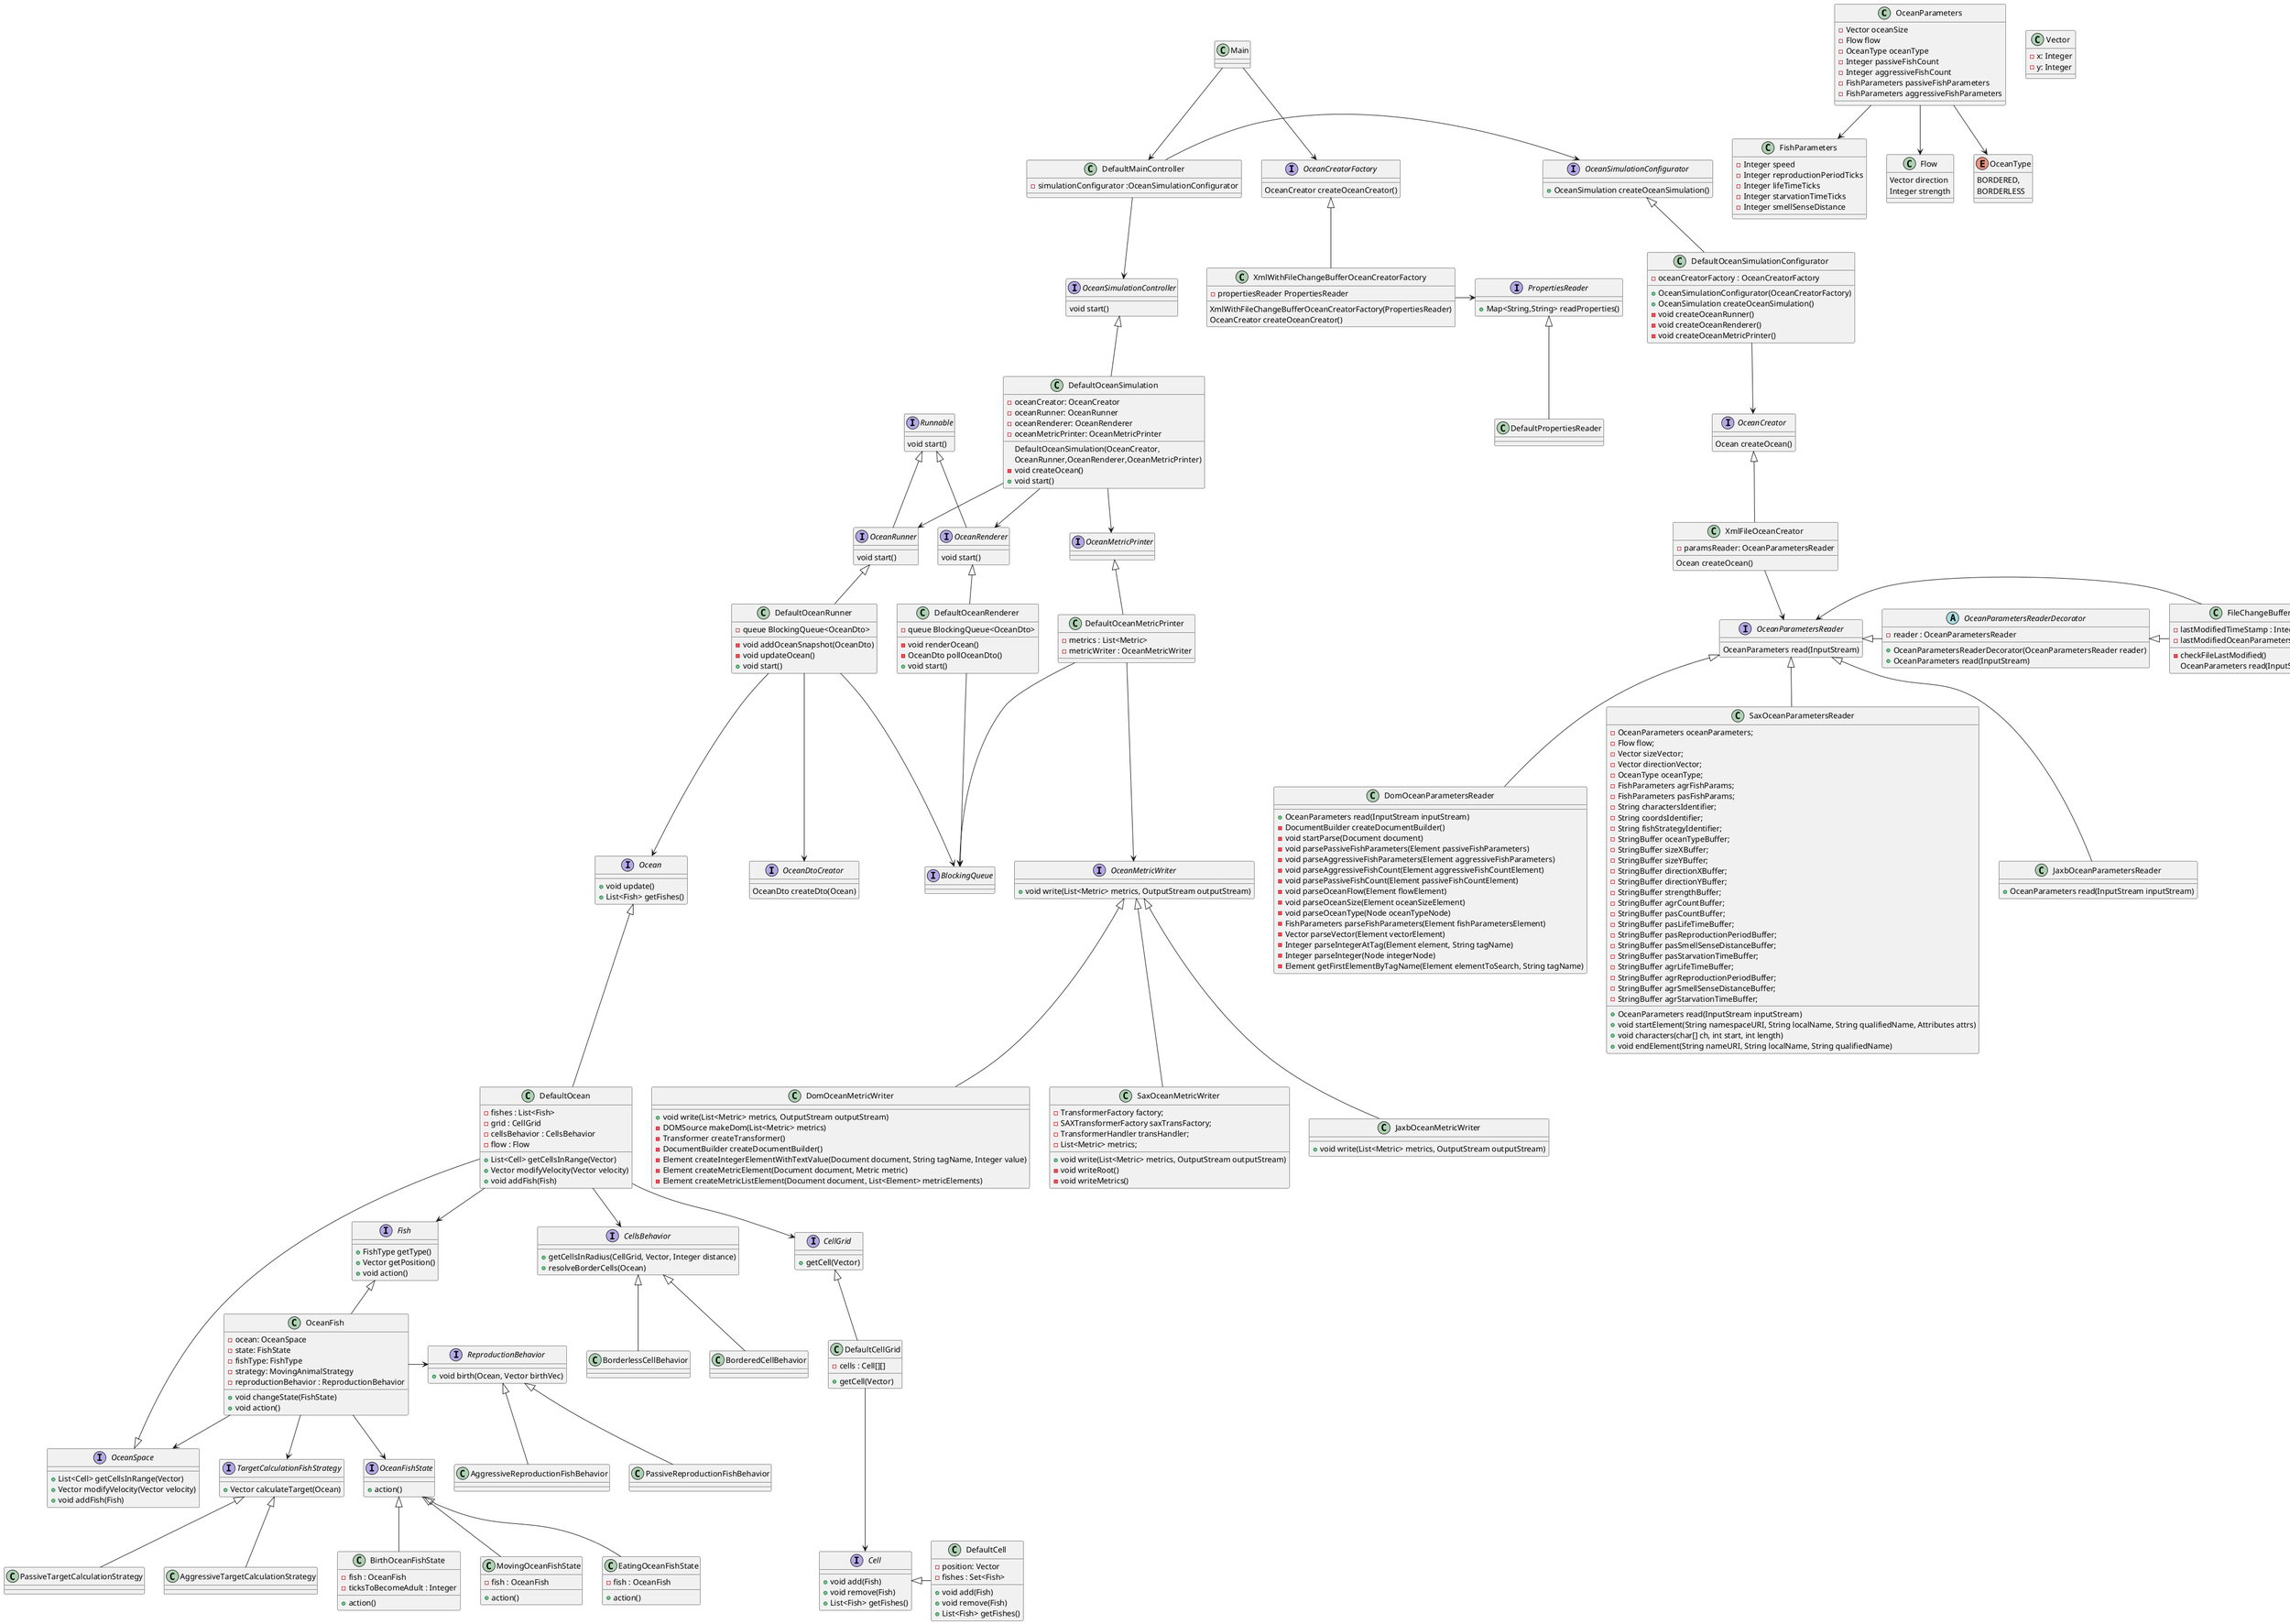 @startuml

class OceanParameters{
    -Vector oceanSize
    -Flow flow
    -OceanType oceanType
    -Integer passiveFishCount
    -Integer aggressiveFishCount
    -FishParameters passiveFishParameters
    -FishParameters aggressiveFishParameters
}
OceanParameters-->FishParameters
OceanParameters-->Flow
OceanParameters-->OceanType

class FishParameters{
    -Integer speed
    -Integer reproductionPeriodTicks
    -Integer lifeTimeTicks
    -Integer starvationTimeTicks
    -Integer smellSenseDistance
}

class Flow{
    Vector direction
    Integer strength
}

enum OceanType{
    BORDERED,
    BORDERLESS
}

interface OceanSimulationController{
    void start()
}

OceanSimulationController <|-- DefaultOceanSimulation

class DefaultOceanSimulation{
    -oceanCreator: OceanCreator
    -oceanRunner: OceanRunner
    -oceanRenderer: OceanRenderer
    -oceanMetricPrinter: OceanMetricPrinter
    DefaultOceanSimulation(OceanCreator,
    OceanRunner,OceanRenderer,OceanMetricPrinter)
    -void createOcean()
    +void start()

}

interface Runnable{
    void start()
}

Runnable <|-- OceanRunner
interface OceanRunner{
    void start()

}

OceanRunner <|-- DefaultOceanRunner
class DefaultOceanRunner{
    - queue BlockingQueue<OceanDto>
    - void addOceanSnapshot(OceanDto)
    - void updateOcean()
    + void start()
}
DefaultOceanRunner --> Ocean
DefaultOceanRunner -> BlockingQueue
DefaultOceanRunner --> OceanDtoCreator

interface OceanDtoCreator{
    OceanDto createDto(Ocean)
}

Runnable <|-- OceanRenderer
interface OceanRenderer{
    void start()

}

OceanRenderer <|-- DefaultOceanRenderer
class DefaultOceanRenderer{
    - queue BlockingQueue<OceanDto>
    - void renderOcean()
    - OceanDto pollOceanDto()
    + void start()

}
DefaultOceanRenderer --> BlockingQueue


interface Ocean{
    +void update()
    +List<Fish> getFishes()
}

interface OceanSpace{
    +List<Cell> getCellsInRange(Vector)
    +Vector modifyVelocity(Vector velocity)
    +void addFish(Fish)
}

OceanSpace <|-- DefaultOcean
Ocean <|-- DefaultOcean
class DefaultOcean{
    - fishes : List<Fish>
    - grid : CellGrid
    - cellsBehavior : CellsBehavior
    - flow : Flow

    +List<Cell> getCellsInRange(Vector)
    +Vector modifyVelocity(Vector velocity)
    +void addFish(Fish)
}
DefaultOcean --> CellsBehavior
DefaultOcean --> CellGrid
DefaultOcean --> Fish

interface CellGrid{
    + getCell(Vector)
}

CellGrid <|-- DefaultCellGrid
class DefaultCellGrid{
    -cells : Cell[][]
    + getCell(Vector)
}
DefaultCellGrid ---> Cell

class Vector{
    - x: Integer
    - y: Integer
}

interface Cell{
    + void add(Fish)
    + void remove(Fish)
    + List<Fish> getFishes()
}

Cell <|- DefaultCell
class DefaultCell{
    - position: Vector
    - fishes : Set<Fish>
    + void add(Fish)
    + void remove(Fish)
    + List<Fish> getFishes()
}

interface CellsBehavior{
    + getCellsInRadius(CellGrid, Vector, Integer distance)
    + resolveBorderCells(Ocean)
}

CellsBehavior<|--BorderlessCellBehavior
CellsBehavior<|--BorderedCellBehavior

interface Fish{
    + FishType getType()
    + Vector getPosition()
    + void action()
}

Fish<|--OceanFish
class OceanFish{
    - ocean: OceanSpace
    - state: FishState
    - fishType: FishType
    - strategy: MovingAnimalStrategy
    - reproductionBehavior : ReproductionBehavior
    + void changeState(FishState)
    + void action()
}
OceanFish-->OceanSpace
OceanFish->ReproductionBehavior
OceanFish-->TargetCalculationFishStrategy
OceanFish-->OceanFishState

interface ReproductionBehavior{
    + void birth(Ocean, Vector birthVec)
}

ReproductionBehavior<|--AggressiveReproductionFishBehavior
ReproductionBehavior<|--PassiveReproductionFishBehavior

interface TargetCalculationFishStrategy{
    + Vector calculateTarget(Ocean)
}

TargetCalculationFishStrategy<|--AggressiveTargetCalculationStrategy
TargetCalculationFishStrategy<|--PassiveTargetCalculationStrategy

interface OceanFishState{
    + action()
}

OceanFishState<|--BirthOceanFishState
class BirthOceanFishState{
    - fish : OceanFish
    - ticksToBecomeAdult : Integer
    + action()
}

OceanFishState<|--MovingOceanFishState
class MovingOceanFishState{
    - fish : OceanFish
    + action()
}

OceanFishState<|--EatingOceanFishState
class EatingOceanFishState{
    - fish : OceanFish
    + action()
}

interface OceanParametersReader{
    OceanParameters read(InputStream)
}

OceanParametersReader <|- OceanParametersReaderDecorator
abstract class OceanParametersReaderDecorator{
    -reader : OceanParametersReader
    +OceanParametersReaderDecorator(OceanParametersReader reader)
    +OceanParameters read(InputStream)
}

OceanParametersReaderDecorator <|- FileChangeBufferDecorator
class FileChangeBufferDecorator{
    -lastModifiedTimeStamp : Integer
    -lastModifiedOceanParameters : OceanParameters
    -checkFileLastModified()
    OceanParameters read(InputStream)
}
FileChangeBufferDecorator -> OceanParametersReader

OceanParametersReader <|-- DomOceanParametersReader
OceanParametersReader <|-- SaxOceanParametersReader
OceanParametersReader <|-- JaxbOceanParametersReader

interface OceanCreator{
    Ocean createOcean()
}

OceanCreator<|--XmlFileOceanCreator
class XmlFileOceanCreator{
    -paramsReader: OceanParametersReader
    Ocean createOcean()
}
XmlFileOceanCreator --> OceanParametersReader

DefaultOceanSimulation --> OceanRunner
DefaultOceanSimulation --> OceanRenderer
DefaultOceanSimulation --> OceanMetricPrinter

interface OceanCreatorFactory{
    OceanCreator createOceanCreator()
}

interface OceanMetricPrinter{

}

OceanMetricPrinter <|-- DefaultOceanMetricPrinter
class DefaultOceanMetricPrinter{

}

OceanCreatorFactory <|-- XmlWithFileChangeBufferOceanCreatorFactory

class XmlWithFileChangeBufferOceanCreatorFactory{
    -propertiesReader PropertiesReader
    XmlWithFileChangeBufferOceanCreatorFactory(PropertiesReader)
    OceanCreator createOceanCreator()
}
XmlWithFileChangeBufferOceanCreatorFactory -> PropertiesReader

interface OceanSimulationConfigurator{
    +OceanSimulation createOceanSimulation()
}

OceanSimulationConfigurator <|-- DefaultOceanSimulationConfigurator
class DefaultOceanSimulationConfigurator{
    -oceanCreatorFactory : OceanCreatorFactory
    +OceanSimulationConfigurator(OceanCreatorFactory)
    +OceanSimulation createOceanSimulation()
    -void createOceanRunner()
    -void createOceanRenderer()
    -void createOceanMetricPrinter()

}

DefaultOceanSimulationConfigurator --> OceanCreator


Main --> DefaultMainController
Main --> OceanCreatorFactory
DefaultMainController -> OceanSimulationConfigurator

class DefaultMainController{
    -simulationConfigurator :OceanSimulationConfigurator
}

DefaultMainController --> OceanSimulationController

interface PropertiesReader{
    +Map<String,String> readProperties()
}

PropertiesReader <|-- DefaultPropertiesReader

class DomOceanParametersReader{
    +OceanParameters read(InputStream inputStream)
    -DocumentBuilder createDocumentBuilder()
	-void startParse(Document document)
	-void parsePassiveFishParameters(Element passiveFishParameters)
	-void parseAggressiveFishParameters(Element aggressiveFishParameters)
	-void parseAggressiveFishCount(Element aggressiveFishCountElement)
	-void parsePassiveFishCount(Element passiveFishCountElement)
	-void parseOceanFlow(Element flowElement)
	-void parseOceanSize(Element oceanSizeElement)
	-void parseOceanType(Node oceanTypeNode)
	-FishParameters parseFishParameters(Element fishParametersElement)
	-Vector parseVector(Element vectorElement)
	-Integer parseIntegerAtTag(Element element, String tagName)
	-Integer parseInteger(Node integerNode)
	-Element getFirstElementByTagName(Element elementToSearch, String tagName)
}

class SaxOceanParametersReader{
	-OceanParameters oceanParameters;
    -Flow flow;
    -Vector sizeVector;
    -Vector directionVector;
    -OceanType oceanType;
    -FishParameters agrFishParams;
    -FishParameters pasFishParams;
    -String charactersIdentifier;
    -String coordsIdentifier;
    -String fishStrategyIdentifier;
    -StringBuffer oceanTypeBuffer;
    -StringBuffer sizeXBuffer;
    -StringBuffer sizeYBuffer;
    -StringBuffer directionXBuffer;
    -StringBuffer directionYBuffer;
    -StringBuffer strengthBuffer;
    -StringBuffer agrCountBuffer;
    -StringBuffer pasCountBuffer;
    -StringBuffer pasLifeTimeBuffer;
    -StringBuffer pasReproductionPeriodBuffer;
    -StringBuffer pasSmellSenseDistanceBuffer;
    -StringBuffer pasStarvationTimeBuffer;
    -StringBuffer agrLifeTimeBuffer;
    -StringBuffer agrReproductionPeriodBuffer;
    -StringBuffer agrSmellSenseDistanceBuffer;
    -StringBuffer agrStarvationTimeBuffer;
    +OceanParameters read(InputStream inputStream)
    +void startElement(String namespaceURI, String localName, String qualifiedName, Attributes attrs)
    +void characters(char[] ch, int start, int length)
	+void endElement(String nameURI, String localName, String qualifiedName)
}

class JaxbOceanParametersReader{
    +OceanParameters read(InputStream inputStream)
}

class DefaultOceanMetricPrinter{
    -metrics : List<Metric>
    -metricWriter : OceanMetricWriter
}
DefaultOceanMetricPrinter --> BlockingQueue
DefaultOceanMetricPrinter --> OceanMetricWriter

interface OceanMetricWriter{
    +void write(List<Metric> metrics, OutputStream outputStream)
}

interface BlockingQueue{

}

OceanMetricWriter <|-- DomOceanMetricWriter
class DomOceanMetricWriter{
    +void write(List<Metric> metrics, OutputStream outputStream)
    -DOMSource makeDom(List<Metric> metrics)
    -Transformer createTransformer()
    -DocumentBuilder createDocumentBuilder()
    -Element createIntegerElementWithTextValue(Document document, String tagName, Integer value)
    -Element createMetricElement(Document document, Metric metric)
    -Element createMetricListElement(Document document, List<Element> metricElements)
}

OceanMetricWriter <|-- SaxOceanMetricWriter
class SaxOceanMetricWriter{
	-TransformerFactory factory;
    -SAXTransformerFactory saxTransFactory;
    -TransformerHandler transHandler;
    -List<Metric> metrics;
    +void write(List<Metric> metrics, OutputStream outputStream)
    -void writeRoot()
    -void writeMetrics()
}

OceanMetricWriter <|-- JaxbOceanMetricWriter
class JaxbOceanMetricWriter{
    +void write(List<Metric> metrics, OutputStream outputStream)
}
@enduml